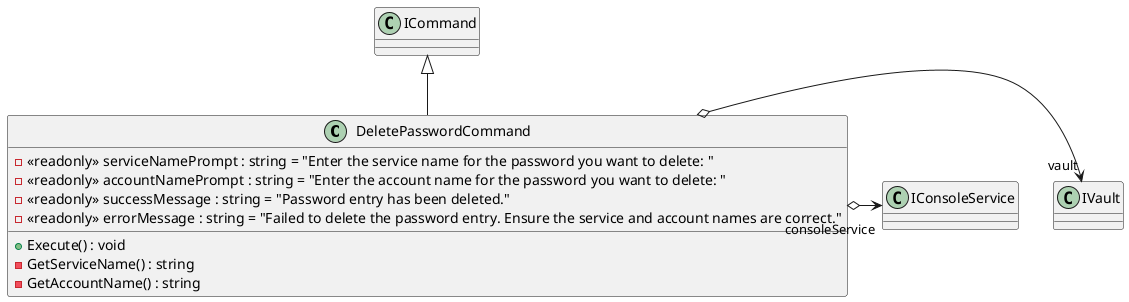 @startuml
class DeletePasswordCommand {
    - <<readonly>> serviceNamePrompt : string = "Enter the service name for the password you want to delete: "
    - <<readonly>> accountNamePrompt : string = "Enter the account name for the password you want to delete: "
    - <<readonly>> successMessage : string = "Password entry has been deleted."
    - <<readonly>> errorMessage : string = "Failed to delete the password entry. Ensure the service and account names are correct."
    + Execute() : void
    - GetServiceName() : string
    - GetAccountName() : string
}
ICommand <|-- DeletePasswordCommand
DeletePasswordCommand o-> "vault" IVault
DeletePasswordCommand o-> "consoleService" IConsoleService
@enduml
